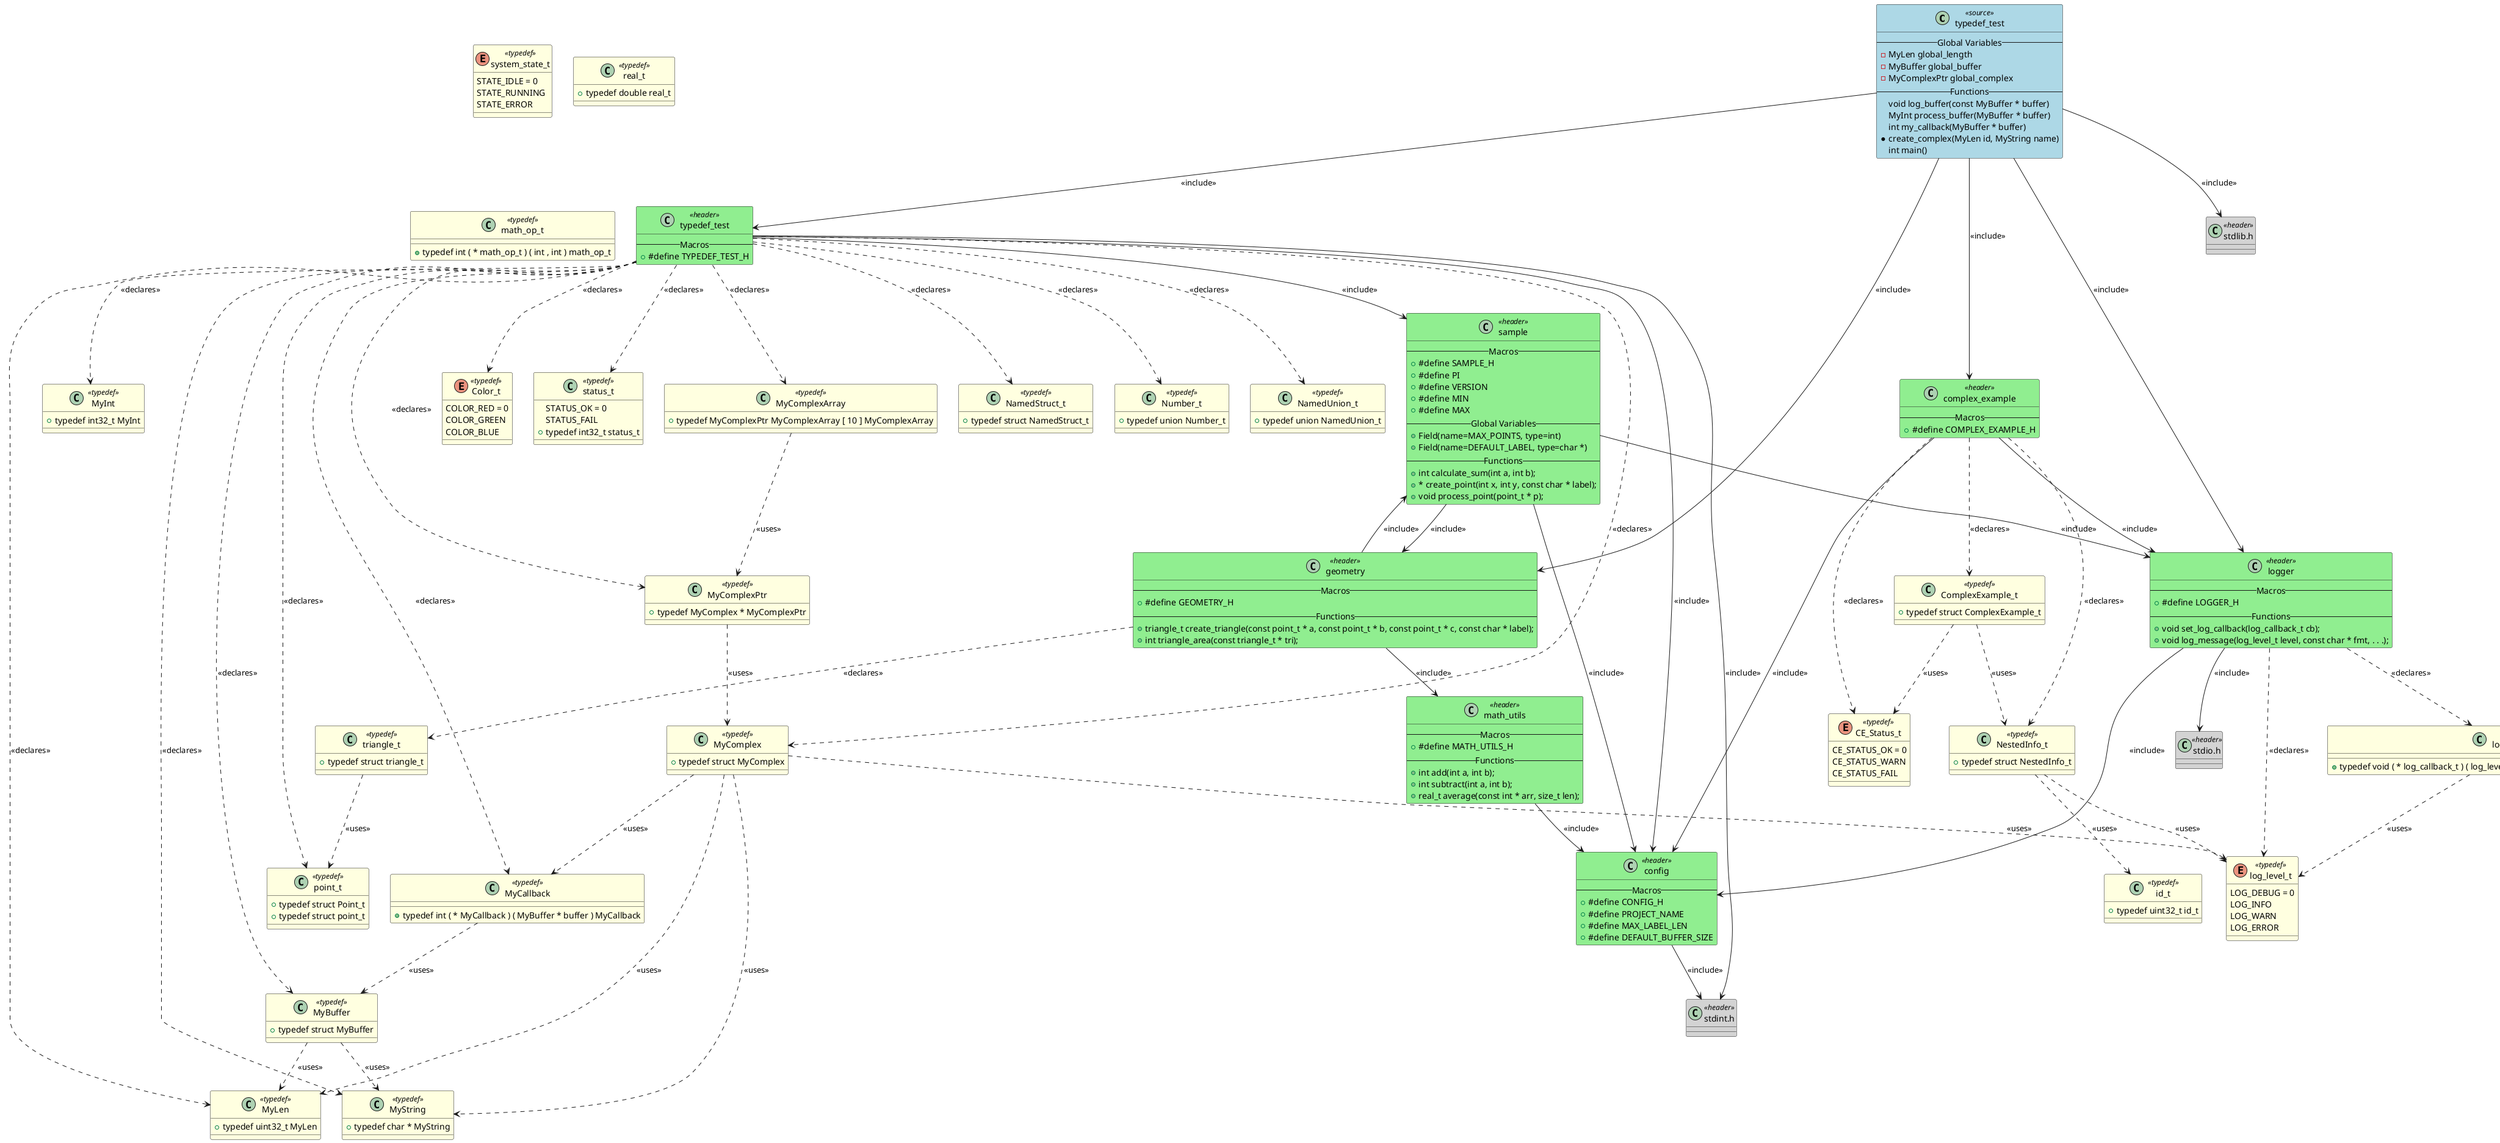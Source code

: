 @startuml typedef_test

class "typedef_test" as TYPEDEF_TEST <<source>> #LightBlue
{
    -- Global Variables --
    - MyLen global_length
    - MyBuffer global_buffer
    - MyComplexPtr global_complex
    -- Functions --
    void log_buffer(const MyBuffer * buffer)
    MyInt process_buffer(MyBuffer * buffer)
    int my_callback(MyBuffer * buffer)
    * create_complex(MyLen id, MyString name)
    int main()
}

class "typedef_test" as HEADER_TYPEDEF_TEST <<header>> #LightGreen
{
    -- Macros --
    + #define TYPEDEF_TEST_H
}
class "complex_example" as HEADER_COMPLEX_EXAMPLE <<header>> #LightGreen
{
    -- Macros --
    + #define COMPLEX_EXAMPLE_H
}
class "geometry" as HEADER_GEOMETRY <<header>> #LightGreen
{
    -- Macros --
    + #define GEOMETRY_H
    -- Functions --
    + triangle_t create_triangle(const point_t * a, const point_t * b, const point_t * c, const char * label);
    + int triangle_area(const triangle_t * tri);
}
class "logger" as HEADER_LOGGER <<header>> #LightGreen
{
    -- Macros --
    + #define LOGGER_H
    -- Functions --
    + void set_log_callback(log_callback_t cb);
    + void log_message(log_level_t level, const char * fmt, . . .);
}
class "stdlib.h" as HEADER_STDLIB <<header>> #LightGray
{
}

class "sample" as HEADER_SAMPLE <<header>> #LightGreen
{
    -- Macros --
    + #define SAMPLE_H
    + #define PI
    + #define VERSION
    + #define MIN
    + #define MAX
    -- Global Variables --
    + Field(name=MAX_POINTS, type=int)
    + Field(name=DEFAULT_LABEL, type=char *)
    -- Functions --
    + int calculate_sum(int a, int b);
    + * create_point(int x, int y, const char * label);
    + void process_point(point_t * p);
}
class "config" as HEADER_CONFIG <<header>> #LightGreen
{
    -- Macros --
    + #define CONFIG_H
    + #define PROJECT_NAME
    + #define MAX_LABEL_LEN
    + #define DEFAULT_BUFFER_SIZE
}
class "stdint.h" as HEADER_STDINT <<header>> #LightGray
{
}

class "math_utils" as HEADER_MATH_UTILS <<header>> #LightGreen
{
    -- Macros --
    + #define MATH_UTILS_H
    -- Functions --
    + int add(int a, int b);
    + int subtract(int a, int b);
    + real_t average(const int * arr, size_t len);
}
class "stdio.h" as HEADER_STDIO <<header>> #LightGray
{
}

class "MyLen" as TYPEDEF_MYLEN <<typedef>> #LightYellow
{
    + typedef uint32_t MyLen
}

class "MyInt" as TYPEDEF_MYINT <<typedef>> #LightYellow
{
    + typedef int32_t MyInt
}

class "MyString" as TYPEDEF_MYSTRING <<typedef>> #LightYellow
{
    + typedef char * MyString
}

class "MyBuffer" as TYPEDEF_MYBUFFER <<typedef>> #LightYellow
{
    + typedef struct MyBuffer
}

class "MyCallback" as TYPEDEF_MYCALLBACK <<typedef>> #LightYellow
{
    + typedef int ( * MyCallback ) ( MyBuffer * buffer ) MyCallback
}

class "MyComplex" as TYPEDEF_MYCOMPLEX <<typedef>> #LightYellow
{
    + typedef struct MyComplex
}

class "MyComplexPtr" as TYPEDEF_MYCOMPLEXPTR <<typedef>> #LightYellow
{
    + typedef MyComplex * MyComplexPtr
}

enum "Color_t" as TYPEDEF_COLOR_T <<typedef>> #LightYellow
{
    COLOR_RED = 0
    COLOR_GREEN
    COLOR_BLUE
}

enum "Status_t" as TYPEDEF_STATUS_T <<typedef>> #LightYellow
{
    STATUS_OK = 0
    STATUS_FAIL
}

class "Point_t" as TYPEDEF_POINT_T <<typedef>> #LightYellow
{
    + typedef struct Point_t
}

class "NamedStruct_t" as TYPEDEF_NAMEDSTRUCT_T <<typedef>> #LightYellow
{
    + typedef struct NamedStruct_t
}

class "Number_t" as TYPEDEF_NUMBER_T <<typedef>> #LightYellow
{
    + typedef union Number_t
}

class "NamedUnion_t" as TYPEDEF_NAMEDUNION_T <<typedef>> #LightYellow
{
    + typedef union NamedUnion_t
}

class "MyComplexArray" as TYPEDEF_MYCOMPLEXARRAY <<typedef>> #LightYellow
{
    + typedef MyComplexPtr MyComplexArray [ 10 ] MyComplexArray
}

class "point_t" as TYPEDEF_POINT_T <<typedef>> #LightYellow
{
    + typedef struct point_t
}

enum "system_state_t" as TYPEDEF_SYSTEM_STATE_T <<typedef>> #LightYellow
{
    STATE_IDLE = 0
    STATE_RUNNING
    STATE_ERROR
}

class "id_t" as TYPEDEF_ID_T <<typedef>> #LightYellow
{
    + typedef uint32_t id_t
}

class "status_t" as TYPEDEF_STATUS_T <<typedef>> #LightYellow
{
    + typedef int32_t status_t
}

enum "log_level_t" as TYPEDEF_LOG_LEVEL_T <<typedef>> #LightYellow
{
    LOG_DEBUG = 0
    LOG_INFO
    LOG_WARN
    LOG_ERROR
}

class "log_callback_t" as TYPEDEF_LOG_CALLBACK_T <<typedef>> #LightYellow
{
    + typedef void ( * log_callback_t ) ( log_level_t level , const char * message ) log_callback_t
}

class "NestedInfo_t" as TYPEDEF_NESTEDINFO_T <<typedef>> #LightYellow
{
    + typedef struct NestedInfo_t
}

enum "CE_Status_t" as TYPEDEF_CE_STATUS_T <<typedef>> #LightYellow
{
    CE_STATUS_OK = 0
    CE_STATUS_WARN
    CE_STATUS_FAIL
}

class "ComplexExample_t" as TYPEDEF_COMPLEXEXAMPLE_T <<typedef>> #LightYellow
{
    + typedef struct ComplexExample_t
}

class "triangle_t" as TYPEDEF_TRIANGLE_T <<typedef>> #LightYellow
{
    + typedef struct triangle_t
}

class "real_t" as TYPEDEF_REAL_T <<typedef>> #LightYellow
{
    + typedef double real_t
}

class "math_op_t" as TYPEDEF_MATH_OP_T <<typedef>> #LightYellow
{
    + typedef int ( * math_op_t ) ( int , int ) math_op_t
}

TYPEDEF_TEST --> HEADER_TYPEDEF_TEST : <<include>>
TYPEDEF_TEST --> HEADER_COMPLEX_EXAMPLE : <<include>>
TYPEDEF_TEST --> HEADER_GEOMETRY : <<include>>
TYPEDEF_TEST --> HEADER_LOGGER : <<include>>
TYPEDEF_TEST --> HEADER_STDLIB : <<include>>
HEADER_TYPEDEF_TEST --> HEADER_STDINT : <<include>>
HEADER_TYPEDEF_TEST --> HEADER_SAMPLE : <<include>>
HEADER_TYPEDEF_TEST --> HEADER_CONFIG : <<include>>
HEADER_COMPLEX_EXAMPLE --> HEADER_CONFIG : <<include>>
HEADER_COMPLEX_EXAMPLE --> HEADER_LOGGER : <<include>>
HEADER_GEOMETRY --> HEADER_SAMPLE : <<include>>
HEADER_GEOMETRY --> HEADER_MATH_UTILS : <<include>>
HEADER_LOGGER --> HEADER_STDIO : <<include>>
HEADER_LOGGER --> HEADER_CONFIG : <<include>>
HEADER_CONFIG --> HEADER_STDINT : <<include>>
HEADER_MATH_UTILS --> HEADER_CONFIG : <<include>>
HEADER_SAMPLE --> HEADER_CONFIG : <<include>>
HEADER_SAMPLE --> HEADER_GEOMETRY : <<include>>
HEADER_SAMPLE --> HEADER_LOGGER : <<include>>
TYPEDEF_MYBUFFER ..> TYPEDEF_MYLEN : <<uses>>
TYPEDEF_MYBUFFER ..> TYPEDEF_MYSTRING : <<uses>>
TYPEDEF_MYCALLBACK ..> TYPEDEF_MYBUFFER : <<uses>>
TYPEDEF_MYCOMPLEX ..> TYPEDEF_MYLEN : <<uses>>
TYPEDEF_MYCOMPLEX ..> TYPEDEF_MYSTRING : <<uses>>
TYPEDEF_MYCOMPLEX ..> TYPEDEF_MYCALLBACK : <<uses>>
TYPEDEF_MYCOMPLEX ..> TYPEDEF_LOG_LEVEL_T : <<uses>>
TYPEDEF_MYCOMPLEXPTR ..> TYPEDEF_MYCOMPLEX : <<uses>>
TYPEDEF_MYCOMPLEXARRAY ..> TYPEDEF_MYCOMPLEXPTR : <<uses>>
TYPEDEF_TRIANGLE_T ..> TYPEDEF_POINT_T : <<uses>>
TYPEDEF_LOG_CALLBACK_T ..> TYPEDEF_LOG_LEVEL_T : <<uses>>
TYPEDEF_NESTEDINFO_T ..> TYPEDEF_ID_T : <<uses>>
TYPEDEF_NESTEDINFO_T ..> TYPEDEF_LOG_LEVEL_T : <<uses>>
TYPEDEF_COMPLEXEXAMPLE_T ..> TYPEDEF_NESTEDINFO_T : <<uses>>
TYPEDEF_COMPLEXEXAMPLE_T ..> TYPEDEF_CE_STATUS_T : <<uses>>
HEADER_TYPEDEF_TEST ..> TYPEDEF_MYLEN : <<declares>>
HEADER_TYPEDEF_TEST ..> TYPEDEF_MYINT : <<declares>>
HEADER_TYPEDEF_TEST ..> TYPEDEF_MYSTRING : <<declares>>
HEADER_TYPEDEF_TEST ..> TYPEDEF_MYBUFFER : <<declares>>
HEADER_TYPEDEF_TEST ..> TYPEDEF_MYCALLBACK : <<declares>>
HEADER_TYPEDEF_TEST ..> TYPEDEF_MYCOMPLEX : <<declares>>
HEADER_TYPEDEF_TEST ..> TYPEDEF_MYCOMPLEXPTR : <<declares>>
HEADER_TYPEDEF_TEST ..> TYPEDEF_COLOR_T : <<declares>>
HEADER_TYPEDEF_TEST ..> TYPEDEF_STATUS_T : <<declares>>
HEADER_TYPEDEF_TEST ..> TYPEDEF_POINT_T : <<declares>>
HEADER_TYPEDEF_TEST ..> TYPEDEF_NAMEDSTRUCT_T : <<declares>>
HEADER_TYPEDEF_TEST ..> TYPEDEF_NUMBER_T : <<declares>>
HEADER_TYPEDEF_TEST ..> TYPEDEF_NAMEDUNION_T : <<declares>>
HEADER_TYPEDEF_TEST ..> TYPEDEF_MYCOMPLEXARRAY : <<declares>>
HEADER_COMPLEX_EXAMPLE ..> TYPEDEF_NESTEDINFO_T : <<declares>>
HEADER_COMPLEX_EXAMPLE ..> TYPEDEF_CE_STATUS_T : <<declares>>
HEADER_COMPLEX_EXAMPLE ..> TYPEDEF_COMPLEXEXAMPLE_T : <<declares>>
HEADER_GEOMETRY ..> TYPEDEF_TRIANGLE_T : <<declares>>
HEADER_LOGGER ..> TYPEDEF_LOG_LEVEL_T : <<declares>>
HEADER_LOGGER ..> TYPEDEF_LOG_CALLBACK_T : <<declares>>

@enduml